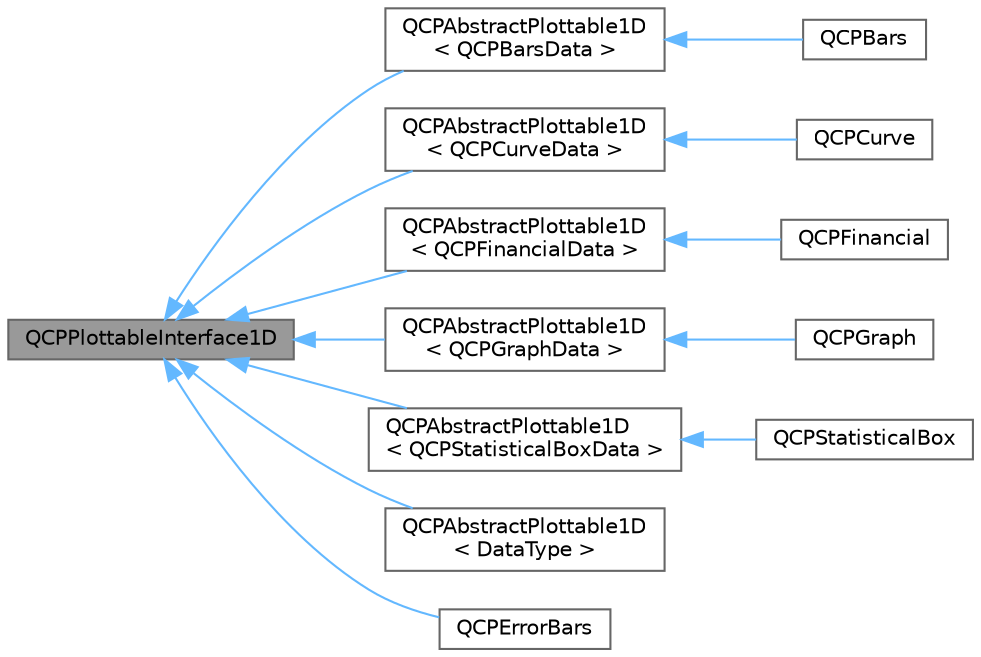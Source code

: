 digraph "QCPPlottableInterface1D"
{
 // LATEX_PDF_SIZE
  bgcolor="transparent";
  edge [fontname=Helvetica,fontsize=10,labelfontname=Helvetica,labelfontsize=10];
  node [fontname=Helvetica,fontsize=10,shape=box,height=0.2,width=0.4];
  rankdir="LR";
  Node1 [label="QCPPlottableInterface1D",height=0.2,width=0.4,color="gray40", fillcolor="grey60", style="filled", fontcolor="black",tooltip="Defines an abstract interface for one-dimensional plottables"];
  Node1 -> Node2 [dir="back",color="steelblue1",style="solid"];
  Node2 [label="QCPAbstractPlottable1D\l\< QCPBarsData \>",height=0.2,width=0.4,color="gray40", fillcolor="white", style="filled",URL="$class_q_c_p_abstract_plottable1_d.html",tooltip=" "];
  Node2 -> Node3 [dir="back",color="steelblue1",style="solid"];
  Node3 [label="QCPBars",height=0.2,width=0.4,color="gray40", fillcolor="white", style="filled",URL="$class_q_c_p_bars.html",tooltip="A plottable representing a bar chart in a plot."];
  Node1 -> Node4 [dir="back",color="steelblue1",style="solid"];
  Node4 [label="QCPAbstractPlottable1D\l\< QCPCurveData \>",height=0.2,width=0.4,color="gray40", fillcolor="white", style="filled",URL="$class_q_c_p_abstract_plottable1_d.html",tooltip=" "];
  Node4 -> Node5 [dir="back",color="steelblue1",style="solid"];
  Node5 [label="QCPCurve",height=0.2,width=0.4,color="gray40", fillcolor="white", style="filled",URL="$class_q_c_p_curve.html",tooltip="A plottable representing a parametric curve in a plot."];
  Node1 -> Node6 [dir="back",color="steelblue1",style="solid"];
  Node6 [label="QCPAbstractPlottable1D\l\< QCPFinancialData \>",height=0.2,width=0.4,color="gray40", fillcolor="white", style="filled",URL="$class_q_c_p_abstract_plottable1_d.html",tooltip=" "];
  Node6 -> Node7 [dir="back",color="steelblue1",style="solid"];
  Node7 [label="QCPFinancial",height=0.2,width=0.4,color="gray40", fillcolor="white", style="filled",URL="$class_q_c_p_financial.html",tooltip="A plottable representing a financial stock chart"];
  Node1 -> Node8 [dir="back",color="steelblue1",style="solid"];
  Node8 [label="QCPAbstractPlottable1D\l\< QCPGraphData \>",height=0.2,width=0.4,color="gray40", fillcolor="white", style="filled",URL="$class_q_c_p_abstract_plottable1_d.html",tooltip=" "];
  Node8 -> Node9 [dir="back",color="steelblue1",style="solid"];
  Node9 [label="QCPGraph",height=0.2,width=0.4,color="gray40", fillcolor="white", style="filled",URL="$class_q_c_p_graph.html",tooltip="A plottable representing a graph in a plot."];
  Node1 -> Node10 [dir="back",color="steelblue1",style="solid"];
  Node10 [label="QCPAbstractPlottable1D\l\< QCPStatisticalBoxData \>",height=0.2,width=0.4,color="gray40", fillcolor="white", style="filled",URL="$class_q_c_p_abstract_plottable1_d.html",tooltip=" "];
  Node10 -> Node11 [dir="back",color="steelblue1",style="solid"];
  Node11 [label="QCPStatisticalBox",height=0.2,width=0.4,color="gray40", fillcolor="white", style="filled",URL="$class_q_c_p_statistical_box.html",tooltip="A plottable representing a single statistical box in a plot."];
  Node1 -> Node12 [dir="back",color="steelblue1",style="solid"];
  Node12 [label="QCPAbstractPlottable1D\l\< DataType \>",height=0.2,width=0.4,color="gray40", fillcolor="white", style="filled",URL="$class_q_c_p_abstract_plottable1_d.html",tooltip="A template base class for plottables with one-dimensional data"];
  Node1 -> Node13 [dir="back",color="steelblue1",style="solid"];
  Node13 [label="QCPErrorBars",height=0.2,width=0.4,color="gray40", fillcolor="white", style="filled",URL="$class_q_c_p_error_bars.html",tooltip="A plottable that adds a set of error bars to other plottables."];
}
